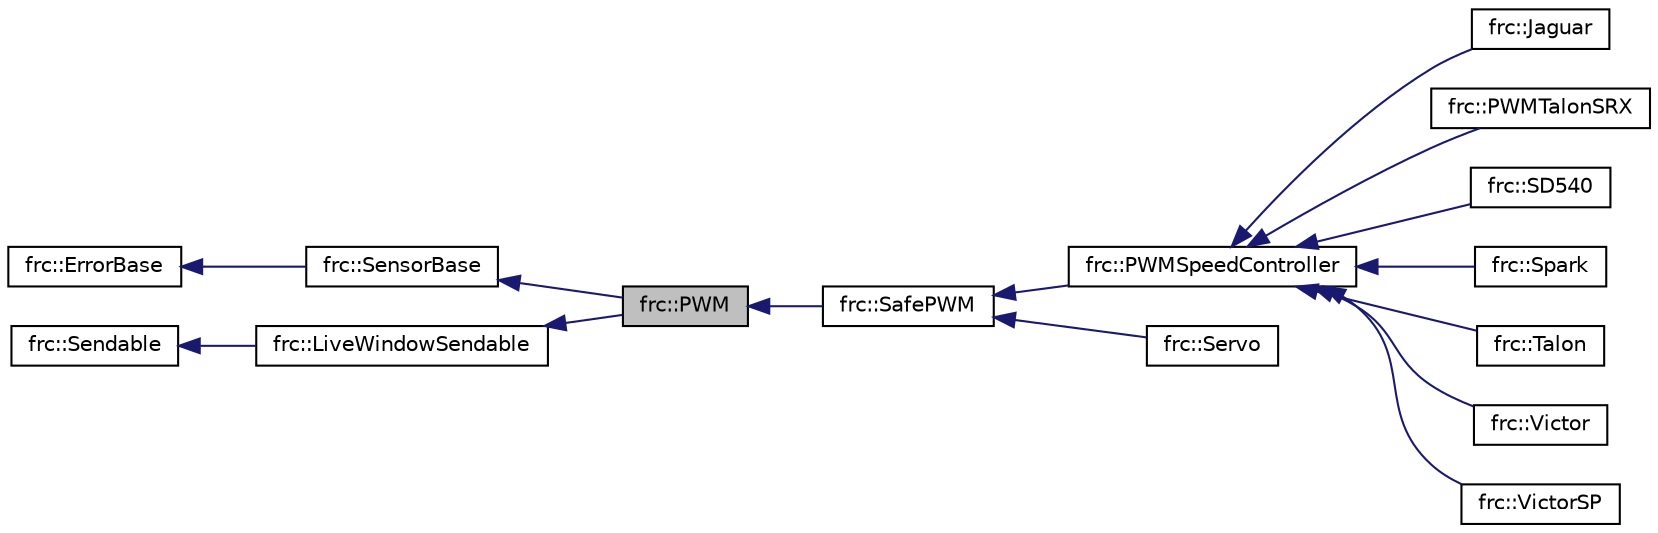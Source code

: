 digraph "frc::PWM"
{
  edge [fontname="Helvetica",fontsize="10",labelfontname="Helvetica",labelfontsize="10"];
  node [fontname="Helvetica",fontsize="10",shape=record];
  rankdir="LR";
  Node1 [label="frc::PWM",height=0.2,width=0.4,color="black", fillcolor="grey75", style="filled", fontcolor="black"];
  Node2 -> Node1 [dir="back",color="midnightblue",fontsize="10",style="solid",fontname="Helvetica"];
  Node2 [label="frc::SensorBase",height=0.2,width=0.4,color="black", fillcolor="white", style="filled",URL="$classfrc_1_1SensorBase.html",tooltip="Base class for all sensors. "];
  Node3 -> Node2 [dir="back",color="midnightblue",fontsize="10",style="solid",fontname="Helvetica"];
  Node3 [label="frc::ErrorBase",height=0.2,width=0.4,color="black", fillcolor="white", style="filled",URL="$classfrc_1_1ErrorBase.html",tooltip="Base class for most objects. "];
  Node4 -> Node1 [dir="back",color="midnightblue",fontsize="10",style="solid",fontname="Helvetica"];
  Node4 [label="frc::LiveWindowSendable",height=0.2,width=0.4,color="black", fillcolor="white", style="filled",URL="$classfrc_1_1LiveWindowSendable.html",tooltip="Live Window Sendable is a special type of object sendable to the live window. "];
  Node5 -> Node4 [dir="back",color="midnightblue",fontsize="10",style="solid",fontname="Helvetica"];
  Node5 [label="frc::Sendable",height=0.2,width=0.4,color="black", fillcolor="white", style="filled",URL="$classfrc_1_1Sendable.html"];
  Node1 -> Node6 [dir="back",color="midnightblue",fontsize="10",style="solid",fontname="Helvetica"];
  Node6 [label="frc::SafePWM",height=0.2,width=0.4,color="black", fillcolor="white", style="filled",URL="$classfrc_1_1SafePWM.html",tooltip="A safe version of the PWM class. "];
  Node6 -> Node7 [dir="back",color="midnightblue",fontsize="10",style="solid",fontname="Helvetica"];
  Node7 [label="frc::PWMSpeedController",height=0.2,width=0.4,color="black", fillcolor="white", style="filled",URL="$classfrc_1_1PWMSpeedController.html",tooltip="Common base class for all PWM Speed Controllers. "];
  Node7 -> Node8 [dir="back",color="midnightblue",fontsize="10",style="solid",fontname="Helvetica"];
  Node8 [label="frc::Jaguar",height=0.2,width=0.4,color="black", fillcolor="white", style="filled",URL="$classfrc_1_1Jaguar.html",tooltip="Luminary Micro / Vex Robotics Jaguar Speed Controller with PWM control. "];
  Node7 -> Node9 [dir="back",color="midnightblue",fontsize="10",style="solid",fontname="Helvetica"];
  Node9 [label="frc::PWMTalonSRX",height=0.2,width=0.4,color="black", fillcolor="white", style="filled",URL="$classfrc_1_1PWMTalonSRX.html",tooltip="Cross the Road Electronics (CTRE) Talon SRX Speed Controller with PWM control. "];
  Node7 -> Node10 [dir="back",color="midnightblue",fontsize="10",style="solid",fontname="Helvetica"];
  Node10 [label="frc::SD540",height=0.2,width=0.4,color="black", fillcolor="white", style="filled",URL="$classfrc_1_1SD540.html",tooltip="Mindsensors SD540 Speed Controller. "];
  Node7 -> Node11 [dir="back",color="midnightblue",fontsize="10",style="solid",fontname="Helvetica"];
  Node11 [label="frc::Spark",height=0.2,width=0.4,color="black", fillcolor="white", style="filled",URL="$classfrc_1_1Spark.html",tooltip="REV Robotics Speed Controller. "];
  Node7 -> Node12 [dir="back",color="midnightblue",fontsize="10",style="solid",fontname="Helvetica"];
  Node12 [label="frc::Talon",height=0.2,width=0.4,color="black", fillcolor="white", style="filled",URL="$classfrc_1_1Talon.html",tooltip="Cross the Road Electronics (CTRE) Talon and Talon SR Speed Controller. "];
  Node7 -> Node13 [dir="back",color="midnightblue",fontsize="10",style="solid",fontname="Helvetica"];
  Node13 [label="frc::Victor",height=0.2,width=0.4,color="black", fillcolor="white", style="filled",URL="$classfrc_1_1Victor.html",tooltip="Vex Robotics Victor 888 Speed Controller. "];
  Node7 -> Node14 [dir="back",color="midnightblue",fontsize="10",style="solid",fontname="Helvetica"];
  Node14 [label="frc::VictorSP",height=0.2,width=0.4,color="black", fillcolor="white", style="filled",URL="$classfrc_1_1VictorSP.html",tooltip="Vex Robotics Victor SP Speed Controller. "];
  Node6 -> Node15 [dir="back",color="midnightblue",fontsize="10",style="solid",fontname="Helvetica"];
  Node15 [label="frc::Servo",height=0.2,width=0.4,color="black", fillcolor="white", style="filled",URL="$classfrc_1_1Servo.html",tooltip="Standard hobby style servo. "];
}
